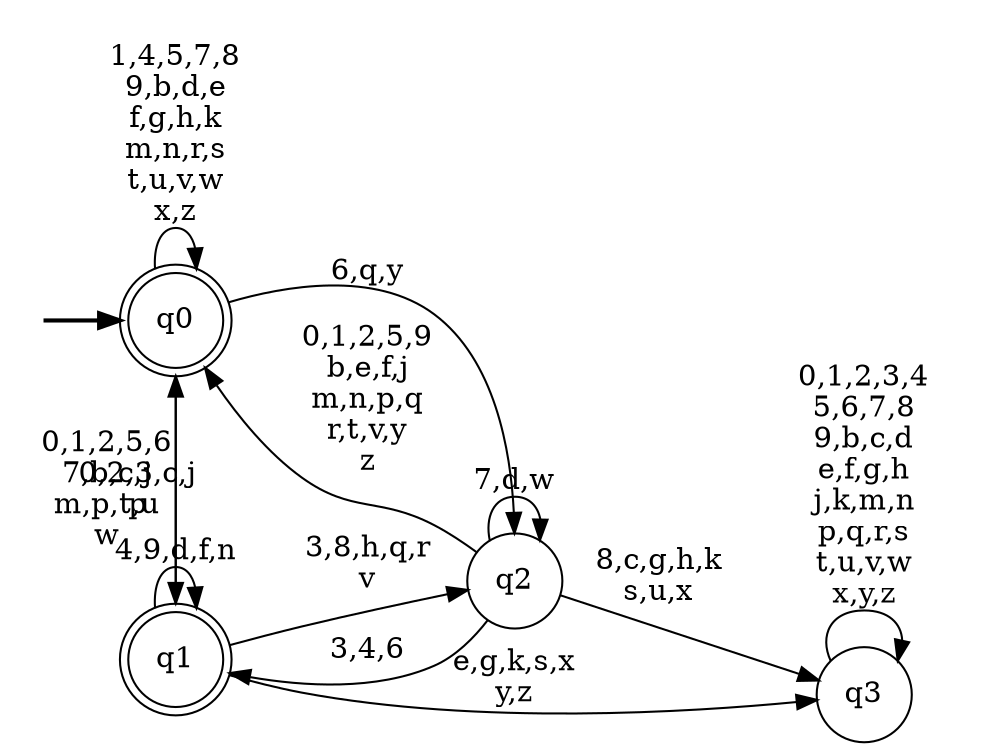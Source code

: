 digraph BlueStar {
__start0 [style = invis, shape = none, label = "", width = 0, height = 0];

rankdir=LR;
size="8,5";

s0 [style="rounded,filled", color="black", fillcolor="white" shape="doublecircle", label="q0"];
s1 [style="rounded,filled", color="black", fillcolor="white" shape="doublecircle", label="q1"];
s2 [style="filled", color="black", fillcolor="white" shape="circle", label="q2"];
s3 [style="filled", color="black", fillcolor="white" shape="circle", label="q3"];
subgraph cluster_main { 
	graph [pad=".75", ranksep="0.15", nodesep="0.15"];
	 style=invis; 
	__start0 -> s0 [penwidth=2];
}
s0 -> s0 [label="1,4,5,7,8\n9,b,d,e\nf,g,h,k\nm,n,r,s\nt,u,v,w\nx,z"];
s0 -> s1 [label="0,2,3,c,j\np"];
s0 -> s2 [label="6,q,y"];
s1 -> s0 [label="0,1,2,5,6\n7,b,c,j\nm,p,t,u\nw"];
s1 -> s1 [label="4,9,d,f,n"];
s1 -> s2 [label="3,8,h,q,r\nv"];
s1 -> s3 [label="e,g,k,s,x\ny,z"];
s2 -> s0 [label="0,1,2,5,9\nb,e,f,j\nm,n,p,q\nr,t,v,y\nz"];
s2 -> s1 [label="3,4,6"];
s2 -> s2 [label="7,d,w"];
s2 -> s3 [label="8,c,g,h,k\ns,u,x"];
s3 -> s3 [label="0,1,2,3,4\n5,6,7,8\n9,b,c,d\ne,f,g,h\nj,k,m,n\np,q,r,s\nt,u,v,w\nx,y,z"];

}